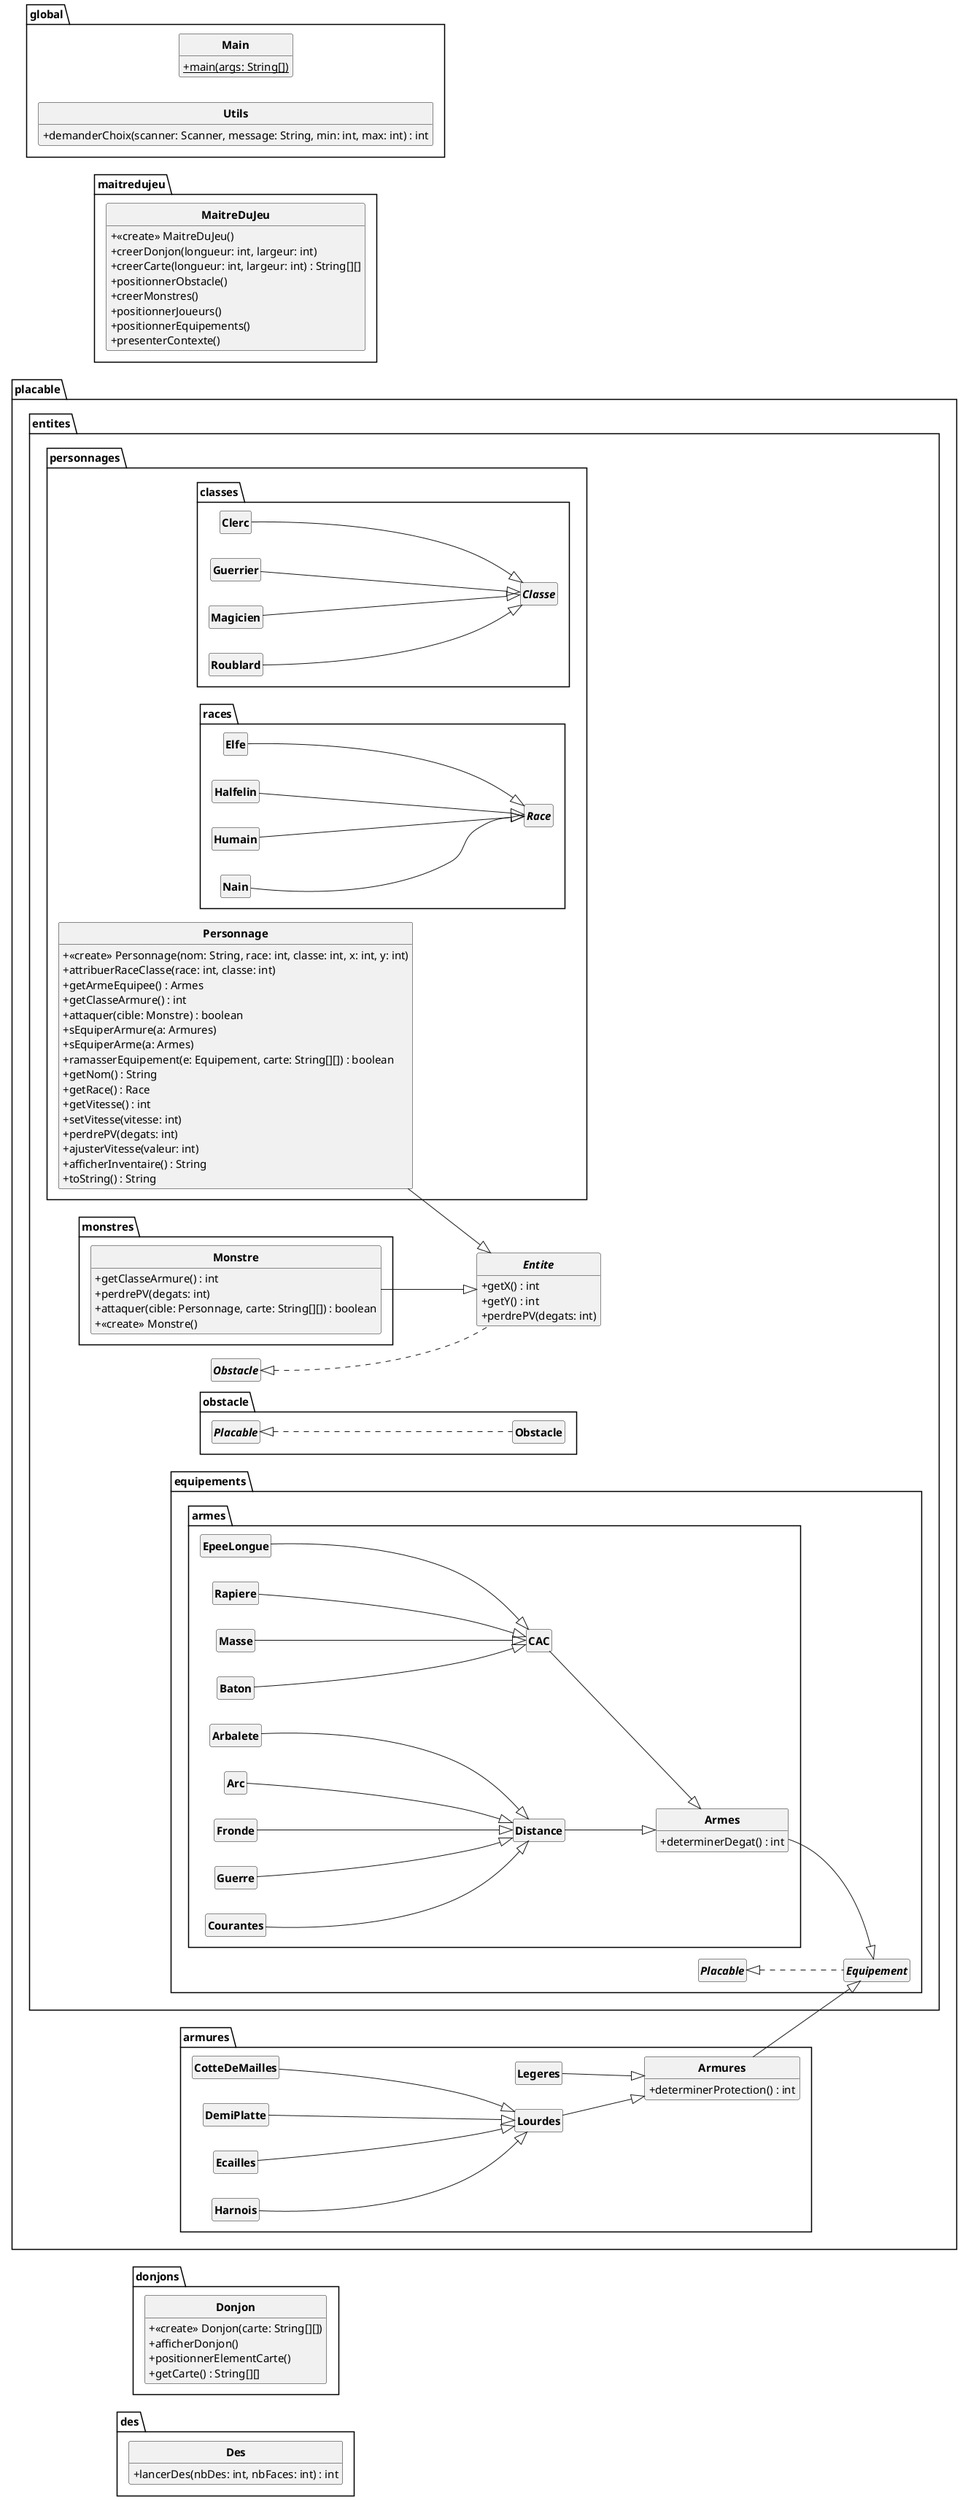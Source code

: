 @startuml
scale 1
skinparam classAttributeIconSize 0
skinparam classFontStyle Bold
skinparam defaultFontSize 15
skinparam style strictuml
hide empty members
left to right direction

package des {
    class Des {
        + lancerDes(nbDes: int, nbFaces: int) : int
    }
}

package donjons {
    class Donjon {
        + <<create>> Donjon(carte: String[][])
        + afficherDonjon()
        + positionnerElementCarte()
        + getCarte() : String[][]
    }
}

package placable {
    package entites {
        abstract class Entite implements Obstacle {
            + getX() : int
            + getY() : int
            + perdrePV(degats: int)
        }

        package monstres {
            class Monstre {
                + getClasseArmure() : int
                + perdrePV(degats: int)
                + attaquer(cible: Personnage, carte: String[][]) : boolean
                + <<create>> Monstre()
            }
            Monstre --|> Entite
        }

        package personnages {
            class Personnage {
                + <<create>> Personnage(nom: String, race: int, classe: int, x: int, y: int)
                + attribuerRaceClasse(race: int, classe: int)
                + getArmeEquipee() : Armes
                + getClasseArmure() : int
                + attaquer(cible: Monstre) : boolean
                + sEquiperArmure(a: Armures)
                + sEquiperArme(a: Armes)
                + ramasserEquipement(e: Equipement, carte: String[][]) : boolean
                + getNom() : String
                + getRace() : Race
                + getVitesse() : int
                + setVitesse(vitesse: int)
                + perdrePV(degats: int)
                + ajusterVitesse(valeur: int)
                + afficherInventaire() : String
                + toString() : String
            }
            Personnage --|> Entite

            package classes {
                abstract class Classe
                class Clerc
                class Guerrier
                class Magicien
                class Roublard

                Clerc --|> Classe
                Guerrier --|> Classe
                Magicien --|> Classe
                Roublard --|> Classe
            }

            package races {
                abstract class Race
                class Elfe
                class Halfelin
                class Humain
                class Nain

                Elfe --|> Race
                Halfelin --|> Race
                Humain --|> Race
                Nain --|> Race
            }
        }
        package obstacle {
            Class Obstacle implements Placable
        }

        package equipements {
                abstract class Equipement implements Placable

                package armes {
                    class Armes {
                        + determinerDegat() : int
                    }
                    Armes --|> Equipement

                    class CAC
                    class Distance
                    CAC --|> Armes
                    Distance --|> Armes

                    class EpeeLongue
                    class Rapiere
                    class Masse
                    class Baton
                    class Arbalete
                    class Arc
                    class Fronde
                    class Guerre
                    class Courantes

                    EpeeLongue --|> CAC
                    Rapiere --|> CAC
                    Masse --|> CAC
                    Baton --|> CAC

                    Arbalete --|> Distance
                    Arc --|> Distance
                    Fronde --|> Distance
                    Guerre --|> Distance
                    Courantes --|> Distance
                }
    }


    }

    package armures {
        class Armures {
            + determinerProtection() : int
        }
        Armures --|> Equipement

        class Legeres
        class Lourdes
        Legeres --|> Armures
        Lourdes --|> Armures

        class CotteDeMailles
        class DemiPlatte
        class Ecailles
        class Harnois

        CotteDeMailles --|> Lourdes
        DemiPlatte --|> Lourdes
        Ecailles --|> Lourdes
        Harnois --|> Lourdes
    }
}

package maitredujeu {
    class MaitreDuJeu {
        + <<create>> MaitreDuJeu()
        + creerDonjon(longueur: int, largeur: int)
        + creerCarte(longueur: int, largeur: int) : String[][]
        + positionnerObstacle()
        + creerMonstres()
        + positionnerJoueurs()
        + positionnerEquipements()
        + presenterContexte()
    }
}

package global {
    class Main {
        + {static} main(args: String[])
    }

    class Utils {
        + demanderChoix(scanner: Scanner, message: String, min: int, max: int) : int
    }
}

@enduml
